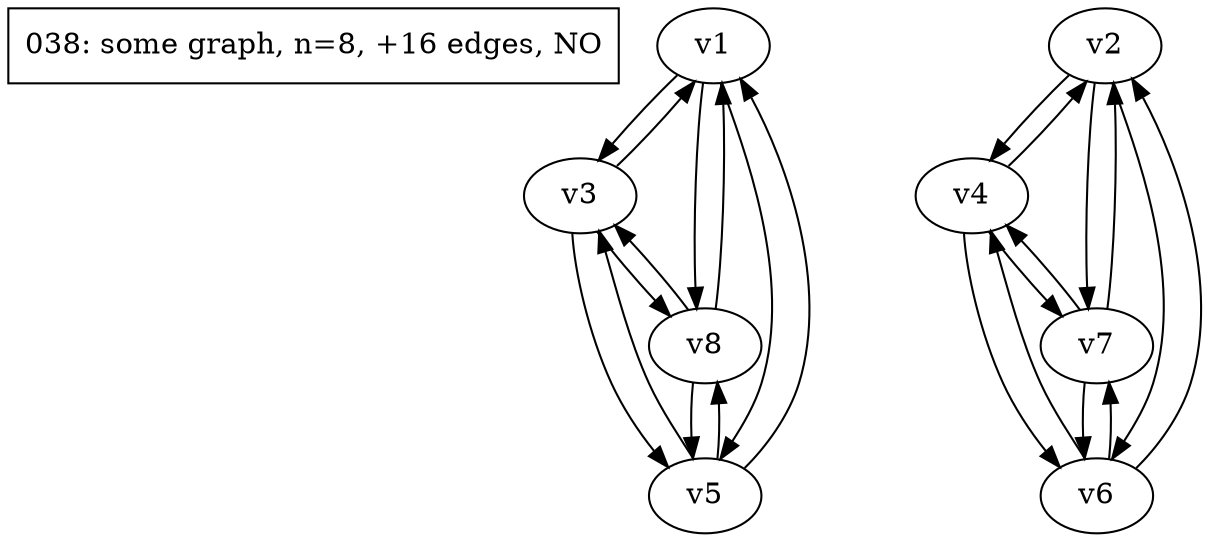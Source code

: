 digraph test038 {
	d[label="038: some graph, n=8, +16 edges, NO" shape=box]
	v1
	v2
	v3
	v4
	v5
	v6
	v7
	v8
	v6 -> v7;
	v4 -> v2;
	v6 -> v4;
	v4 -> v6;
	v1 -> v3;
	v2 -> v4;
	v3 -> v5;
	v7 -> v2;
	v5 -> v8;
	v4 -> v7;
	v5 -> v3;
	v7 -> v4;
	v2 -> v7;
	v1 -> v5;
	v8 -> v5;
	v8 -> v3;
	v3 -> v1;
	v5 -> v1;
	v6 -> v2;
	v2 -> v6;
	v7 -> v6;
	v8 -> v1;
	v3 -> v8;
	v1 -> v8;
}
